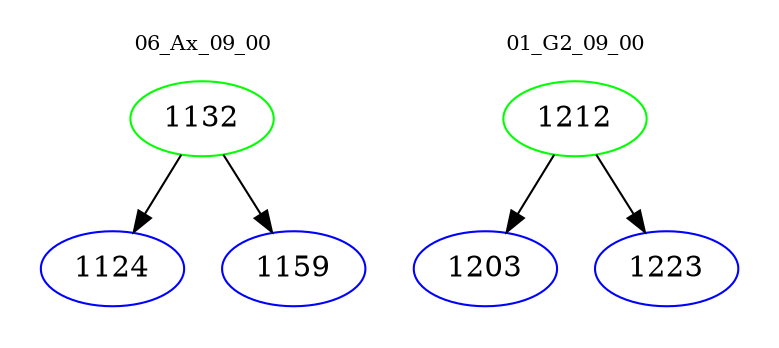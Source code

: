 digraph{
subgraph cluster_0 {
color = white
label = "06_Ax_09_00";
fontsize=10;
T0_1132 [label="1132", color="green"]
T0_1132 -> T0_1124 [color="black"]
T0_1124 [label="1124", color="blue"]
T0_1132 -> T0_1159 [color="black"]
T0_1159 [label="1159", color="blue"]
}
subgraph cluster_1 {
color = white
label = "01_G2_09_00";
fontsize=10;
T1_1212 [label="1212", color="green"]
T1_1212 -> T1_1203 [color="black"]
T1_1203 [label="1203", color="blue"]
T1_1212 -> T1_1223 [color="black"]
T1_1223 [label="1223", color="blue"]
}
}

